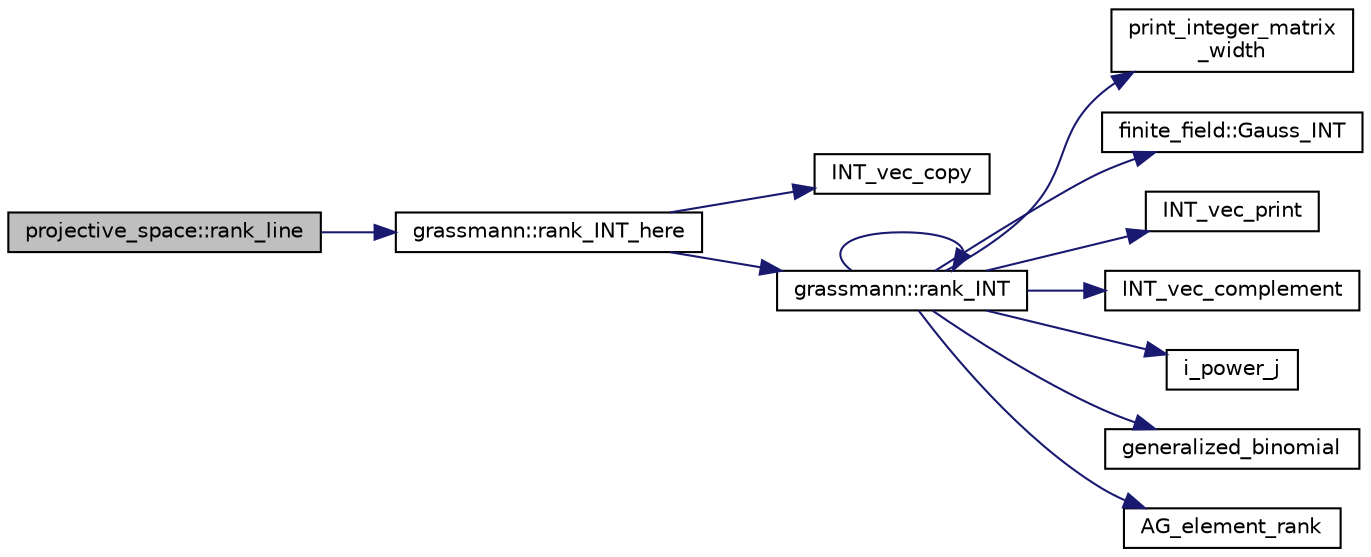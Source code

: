 digraph "projective_space::rank_line"
{
  edge [fontname="Helvetica",fontsize="10",labelfontname="Helvetica",labelfontsize="10"];
  node [fontname="Helvetica",fontsize="10",shape=record];
  rankdir="LR";
  Node3051 [label="projective_space::rank_line",height=0.2,width=0.4,color="black", fillcolor="grey75", style="filled", fontcolor="black"];
  Node3051 -> Node3052 [color="midnightblue",fontsize="10",style="solid",fontname="Helvetica"];
  Node3052 [label="grassmann::rank_INT_here",height=0.2,width=0.4,color="black", fillcolor="white", style="filled",URL="$df/d02/classgrassmann.html#aaeab144aec85ec523f5a4d614a86d8d7"];
  Node3052 -> Node3053 [color="midnightblue",fontsize="10",style="solid",fontname="Helvetica"];
  Node3053 [label="INT_vec_copy",height=0.2,width=0.4,color="black", fillcolor="white", style="filled",URL="$df/dbf/sajeeb_8_c.html#ac2d875e27e009af6ec04d17254d11075"];
  Node3052 -> Node3054 [color="midnightblue",fontsize="10",style="solid",fontname="Helvetica"];
  Node3054 [label="grassmann::rank_INT",height=0.2,width=0.4,color="black", fillcolor="white", style="filled",URL="$df/d02/classgrassmann.html#a1fa95ce7ecebd48b04c7a0dc75491184"];
  Node3054 -> Node3055 [color="midnightblue",fontsize="10",style="solid",fontname="Helvetica"];
  Node3055 [label="print_integer_matrix\l_width",height=0.2,width=0.4,color="black", fillcolor="white", style="filled",URL="$d5/db4/io__and__os_8h.html#aa78f3e73fc2179251bd15adbcc31573f"];
  Node3054 -> Node3056 [color="midnightblue",fontsize="10",style="solid",fontname="Helvetica"];
  Node3056 [label="finite_field::Gauss_INT",height=0.2,width=0.4,color="black", fillcolor="white", style="filled",URL="$df/d5a/classfinite__field.html#adb676d2e80341b53751326e3a58beb11"];
  Node3054 -> Node3057 [color="midnightblue",fontsize="10",style="solid",fontname="Helvetica"];
  Node3057 [label="INT_vec_print",height=0.2,width=0.4,color="black", fillcolor="white", style="filled",URL="$df/dbf/sajeeb_8_c.html#a79a5901af0b47dd0d694109543c027fe"];
  Node3054 -> Node3058 [color="midnightblue",fontsize="10",style="solid",fontname="Helvetica"];
  Node3058 [label="INT_vec_complement",height=0.2,width=0.4,color="black", fillcolor="white", style="filled",URL="$d5/db4/io__and__os_8h.html#a2a0a724647575fcd3090c763985eb81a"];
  Node3054 -> Node3059 [color="midnightblue",fontsize="10",style="solid",fontname="Helvetica"];
  Node3059 [label="i_power_j",height=0.2,width=0.4,color="black", fillcolor="white", style="filled",URL="$de/dc5/algebra__and__number__theory_8h.html#a39b321523e8957d701618bb5cac542b5"];
  Node3054 -> Node3060 [color="midnightblue",fontsize="10",style="solid",fontname="Helvetica"];
  Node3060 [label="generalized_binomial",height=0.2,width=0.4,color="black", fillcolor="white", style="filled",URL="$d2/d7c/combinatorics_8_c.html#a24762dc22e45175d18ec1ec1d2556ae8"];
  Node3054 -> Node3054 [color="midnightblue",fontsize="10",style="solid",fontname="Helvetica"];
  Node3054 -> Node3061 [color="midnightblue",fontsize="10",style="solid",fontname="Helvetica"];
  Node3061 [label="AG_element_rank",height=0.2,width=0.4,color="black", fillcolor="white", style="filled",URL="$d4/d67/geometry_8h.html#ab2ac908d07dd8038fd996e26bdc75c17"];
}

